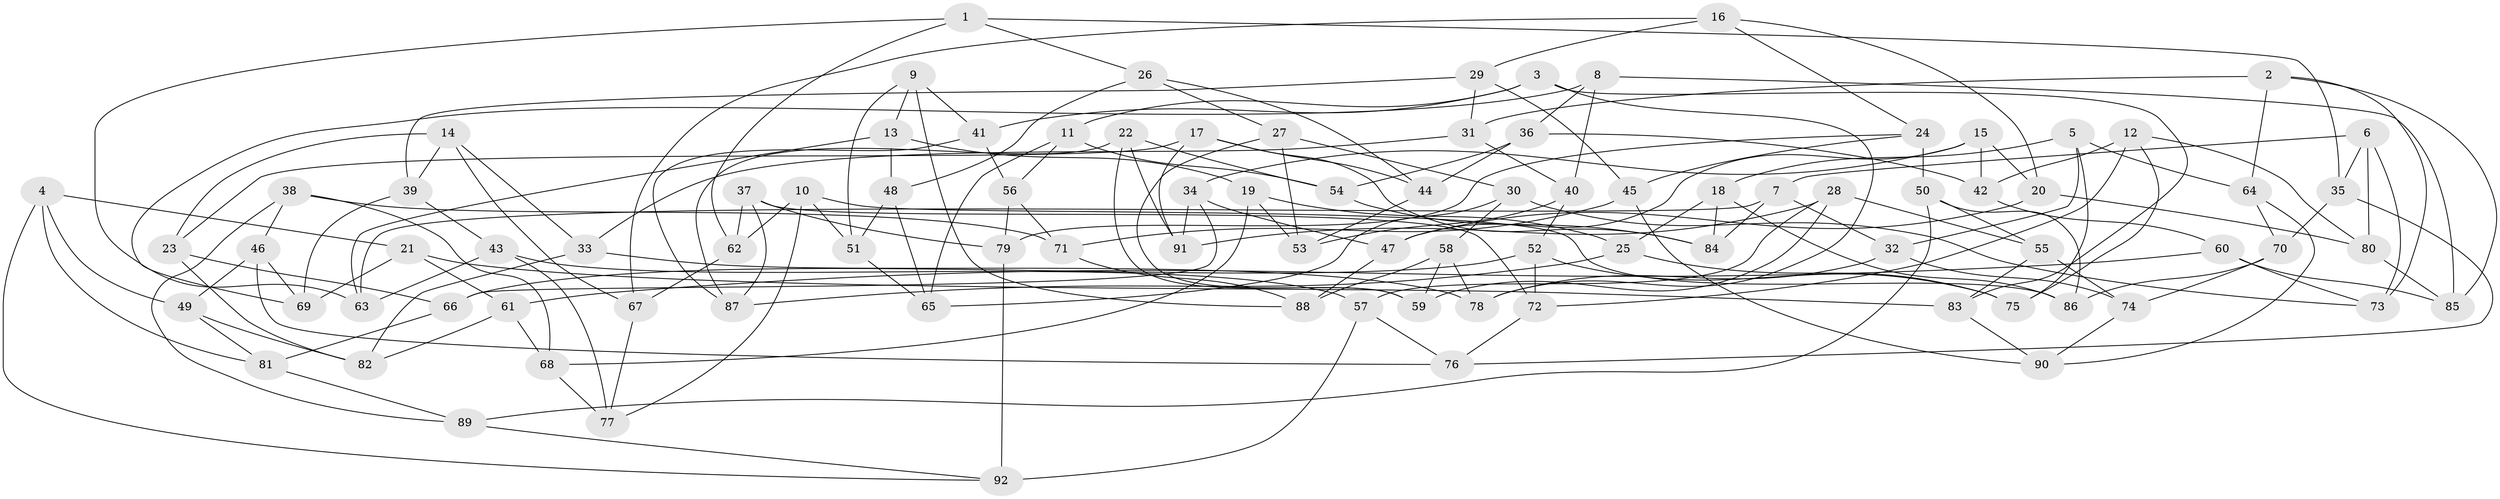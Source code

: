 // coarse degree distribution, {5: 0.17391304347826086, 3: 0.13043478260869565, 4: 0.4782608695652174, 6: 0.043478260869565216, 9: 0.021739130434782608, 2: 0.021739130434782608, 7: 0.043478260869565216, 8: 0.043478260869565216, 12: 0.021739130434782608, 11: 0.021739130434782608}
// Generated by graph-tools (version 1.1) at 2025/01/03/04/25 22:01:51]
// undirected, 92 vertices, 184 edges
graph export_dot {
graph [start="1"]
  node [color=gray90,style=filled];
  1;
  2;
  3;
  4;
  5;
  6;
  7;
  8;
  9;
  10;
  11;
  12;
  13;
  14;
  15;
  16;
  17;
  18;
  19;
  20;
  21;
  22;
  23;
  24;
  25;
  26;
  27;
  28;
  29;
  30;
  31;
  32;
  33;
  34;
  35;
  36;
  37;
  38;
  39;
  40;
  41;
  42;
  43;
  44;
  45;
  46;
  47;
  48;
  49;
  50;
  51;
  52;
  53;
  54;
  55;
  56;
  57;
  58;
  59;
  60;
  61;
  62;
  63;
  64;
  65;
  66;
  67;
  68;
  69;
  70;
  71;
  72;
  73;
  74;
  75;
  76;
  77;
  78;
  79;
  80;
  81;
  82;
  83;
  84;
  85;
  86;
  87;
  88;
  89;
  90;
  91;
  92;
  1 -- 26;
  1 -- 35;
  1 -- 62;
  1 -- 63;
  2 -- 64;
  2 -- 85;
  2 -- 73;
  2 -- 31;
  3 -- 83;
  3 -- 11;
  3 -- 78;
  3 -- 41;
  4 -- 49;
  4 -- 21;
  4 -- 81;
  4 -- 92;
  5 -- 18;
  5 -- 75;
  5 -- 64;
  5 -- 32;
  6 -- 7;
  6 -- 80;
  6 -- 73;
  6 -- 35;
  7 -- 63;
  7 -- 84;
  7 -- 32;
  8 -- 36;
  8 -- 69;
  8 -- 85;
  8 -- 40;
  9 -- 51;
  9 -- 41;
  9 -- 13;
  9 -- 88;
  10 -- 62;
  10 -- 51;
  10 -- 77;
  10 -- 86;
  11 -- 54;
  11 -- 56;
  11 -- 65;
  12 -- 75;
  12 -- 72;
  12 -- 42;
  12 -- 80;
  13 -- 63;
  13 -- 19;
  13 -- 48;
  14 -- 33;
  14 -- 39;
  14 -- 67;
  14 -- 23;
  15 -- 20;
  15 -- 42;
  15 -- 47;
  15 -- 34;
  16 -- 29;
  16 -- 67;
  16 -- 20;
  16 -- 24;
  17 -- 84;
  17 -- 23;
  17 -- 44;
  17 -- 91;
  18 -- 25;
  18 -- 84;
  18 -- 86;
  19 -- 25;
  19 -- 53;
  19 -- 68;
  20 -- 80;
  20 -- 47;
  21 -- 69;
  21 -- 83;
  21 -- 61;
  22 -- 91;
  22 -- 87;
  22 -- 59;
  22 -- 54;
  23 -- 82;
  23 -- 66;
  24 -- 79;
  24 -- 50;
  24 -- 45;
  25 -- 87;
  25 -- 75;
  26 -- 27;
  26 -- 48;
  26 -- 44;
  27 -- 59;
  27 -- 30;
  27 -- 53;
  28 -- 91;
  28 -- 55;
  28 -- 59;
  28 -- 57;
  29 -- 45;
  29 -- 31;
  29 -- 39;
  30 -- 65;
  30 -- 58;
  30 -- 73;
  31 -- 40;
  31 -- 33;
  32 -- 74;
  32 -- 78;
  33 -- 78;
  33 -- 82;
  34 -- 66;
  34 -- 91;
  34 -- 47;
  35 -- 70;
  35 -- 76;
  36 -- 54;
  36 -- 42;
  36 -- 44;
  37 -- 62;
  37 -- 87;
  37 -- 72;
  37 -- 79;
  38 -- 68;
  38 -- 89;
  38 -- 46;
  38 -- 71;
  39 -- 43;
  39 -- 69;
  40 -- 52;
  40 -- 53;
  41 -- 56;
  41 -- 87;
  42 -- 60;
  43 -- 77;
  43 -- 63;
  43 -- 57;
  44 -- 53;
  45 -- 90;
  45 -- 71;
  46 -- 69;
  46 -- 76;
  46 -- 49;
  47 -- 88;
  48 -- 51;
  48 -- 65;
  49 -- 82;
  49 -- 81;
  50 -- 86;
  50 -- 89;
  50 -- 55;
  51 -- 65;
  52 -- 72;
  52 -- 66;
  52 -- 75;
  54 -- 84;
  55 -- 74;
  55 -- 83;
  56 -- 79;
  56 -- 71;
  57 -- 92;
  57 -- 76;
  58 -- 78;
  58 -- 88;
  58 -- 59;
  60 -- 85;
  60 -- 61;
  60 -- 73;
  61 -- 68;
  61 -- 82;
  62 -- 67;
  64 -- 90;
  64 -- 70;
  66 -- 81;
  67 -- 77;
  68 -- 77;
  70 -- 86;
  70 -- 74;
  71 -- 88;
  72 -- 76;
  74 -- 90;
  79 -- 92;
  80 -- 85;
  81 -- 89;
  83 -- 90;
  89 -- 92;
}
